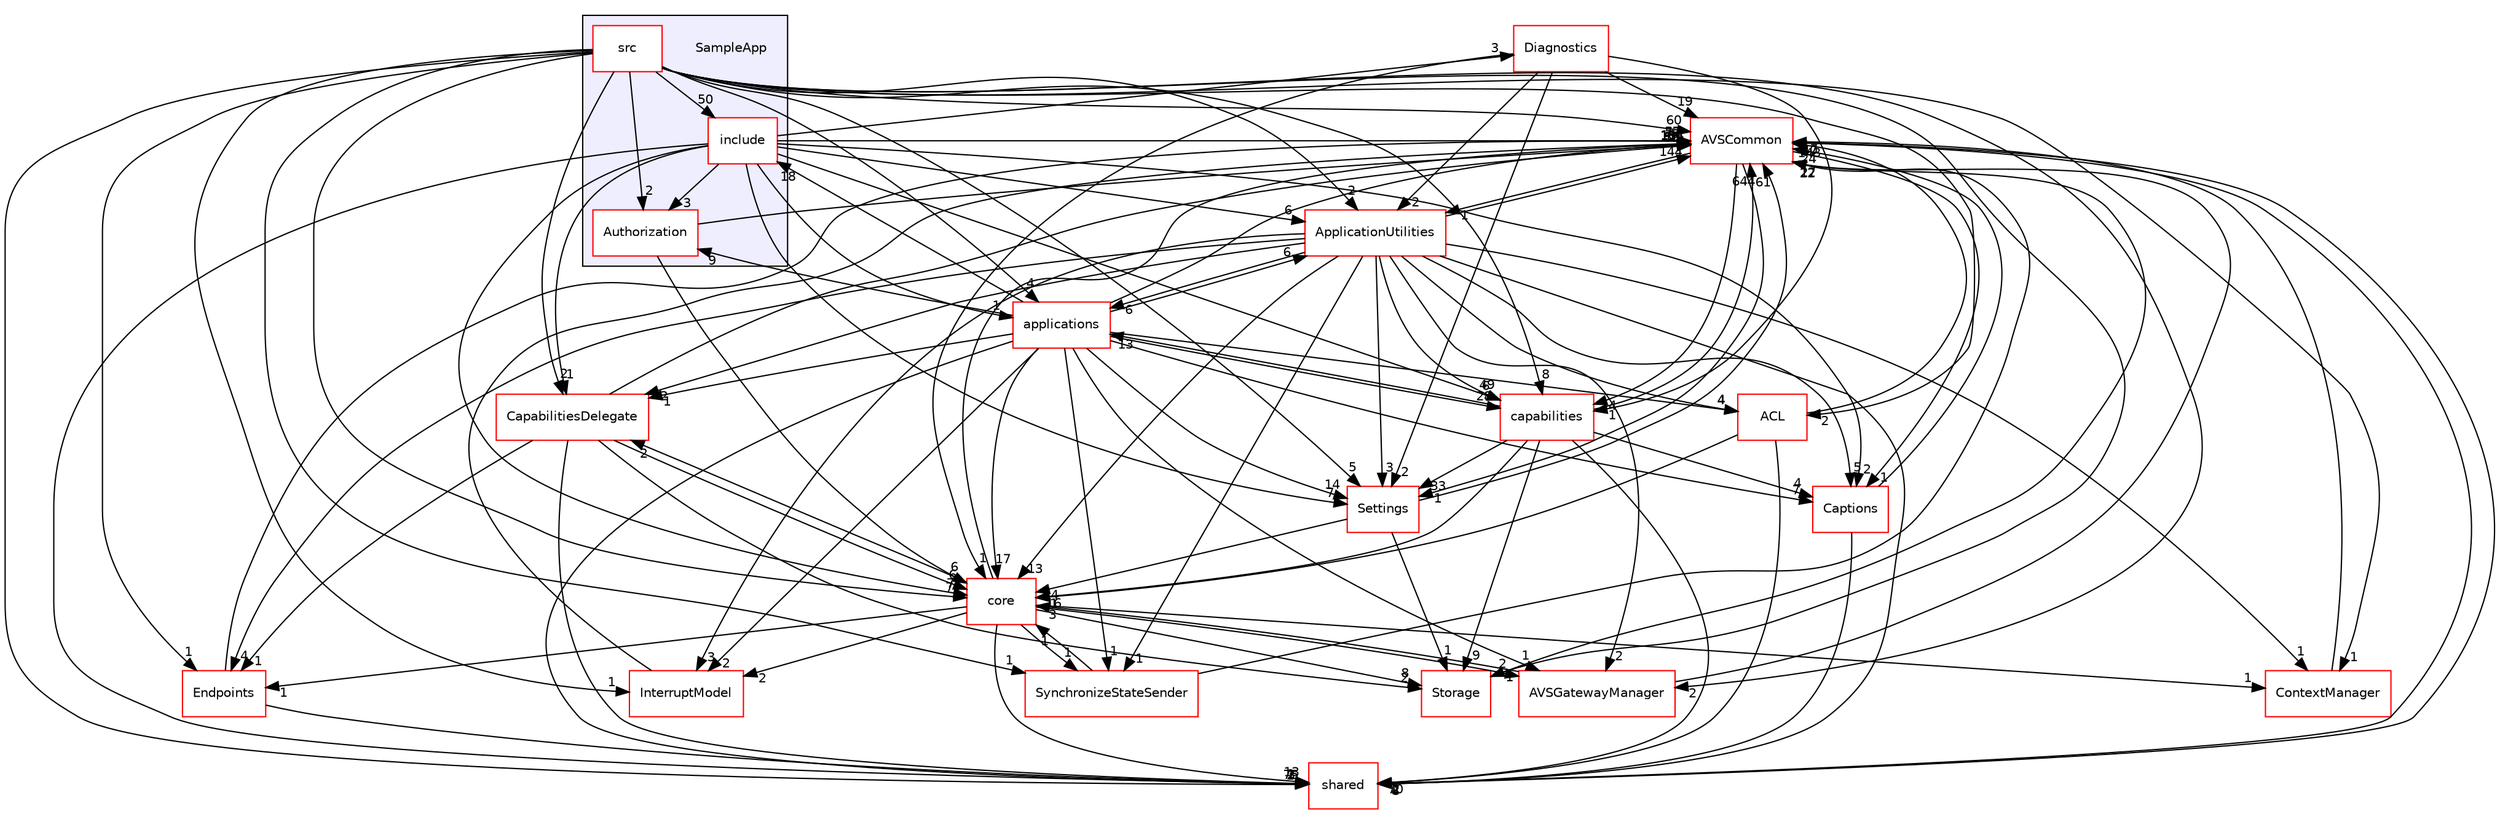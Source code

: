 digraph "/workplace/avs-device-sdk/SampleApp" {
  compound=true
  node [ fontsize="10", fontname="Helvetica"];
  edge [ labelfontsize="10", labelfontname="Helvetica"];
  subgraph clusterdir_69fa8d0f4fee2820ffc8601fbf428b42 {
    graph [ bgcolor="#eeeeff", pencolor="black", label="" URL="dir_69fa8d0f4fee2820ffc8601fbf428b42.html"];
    dir_69fa8d0f4fee2820ffc8601fbf428b42 [shape=plaintext label="SampleApp"];
    dir_cb95416188067ed3b93365313f46b1cf [shape=box label="Authorization" color="red" fillcolor="white" style="filled" URL="dir_cb95416188067ed3b93365313f46b1cf.html"];
    dir_db613c36c14f3946188c6043fb421073 [shape=box label="include" color="red" fillcolor="white" style="filled" URL="dir_db613c36c14f3946188c6043fb421073.html"];
    dir_61b1a6e3bf15e9a2bd54138c91885410 [shape=box label="src" color="red" fillcolor="white" style="filled" URL="dir_61b1a6e3bf15e9a2bd54138c91885410.html"];
  }
  dir_9982052f7ce695d12571567315b2fafa [shape=box label="shared" fillcolor="white" style="filled" color="red" URL="dir_9982052f7ce695d12571567315b2fafa.html"];
  dir_748b5abbb33df61eda67007924a1a0cb [shape=box label="ApplicationUtilities" fillcolor="white" style="filled" color="red" URL="dir_748b5abbb33df61eda67007924a1a0cb.html"];
  dir_335e938d2c12c5a13717c0a8a9316e75 [shape=box label="Diagnostics" fillcolor="white" style="filled" color="red" URL="dir_335e938d2c12c5a13717c0a8a9316e75.html"];
  dir_a6e4fee11f07c3b70486e88fe92cbbdc [shape=box label="applications" fillcolor="white" style="filled" color="red" URL="dir_a6e4fee11f07c3b70486e88fe92cbbdc.html"];
  dir_ed284a04dd0d49c135ac897057737ac2 [shape=box label="ContextManager" fillcolor="white" style="filled" color="red" URL="dir_ed284a04dd0d49c135ac897057737ac2.html"];
  dir_0a90cfc4c6fc93350190d2c91cca5e69 [shape=box label="Endpoints" fillcolor="white" style="filled" color="red" URL="dir_0a90cfc4c6fc93350190d2c91cca5e69.html"];
  dir_de0e77330fd0ab33359e90b501923c8e [shape=box label="Captions" fillcolor="white" style="filled" color="red" URL="dir_de0e77330fd0ab33359e90b501923c8e.html"];
  dir_d29c5f5a2915d6c5388c9daae4f109c7 [shape=box label="Storage" fillcolor="white" style="filled" color="red" URL="dir_d29c5f5a2915d6c5388c9daae4f109c7.html"];
  dir_8ae0dd75af039a94f4269584fb8eef13 [shape=box label="Settings" fillcolor="white" style="filled" color="red" URL="dir_8ae0dd75af039a94f4269584fb8eef13.html"];
  dir_b1dfedc9efa610ba8c818c30206ff41f [shape=box label="ACL" fillcolor="white" style="filled" color="red" URL="dir_b1dfedc9efa610ba8c818c30206ff41f.html"];
  dir_13e65effb2bde530b17b3d5eefcd0266 [shape=box label="AVSCommon" fillcolor="white" style="filled" color="red" URL="dir_13e65effb2bde530b17b3d5eefcd0266.html"];
  dir_393484519c59ac99088674c9b5ebc5b9 [shape=box label="AVSGatewayManager" fillcolor="white" style="filled" color="red" URL="dir_393484519c59ac99088674c9b5ebc5b9.html"];
  dir_4270bfced15e0e73154b13468c7c9ad9 [shape=box label="core" fillcolor="white" style="filled" color="red" URL="dir_4270bfced15e0e73154b13468c7c9ad9.html"];
  dir_1da5878b5eab0954316ec5377b4b3029 [shape=box label="InterruptModel" fillcolor="white" style="filled" color="red" URL="dir_1da5878b5eab0954316ec5377b4b3029.html"];
  dir_55f1e16e469d547c636a522dac21b8a1 [shape=box label="capabilities" fillcolor="white" style="filled" color="red" URL="dir_55f1e16e469d547c636a522dac21b8a1.html"];
  dir_3bb03bb8f5c109658007b64753c5da0f [shape=box label="SynchronizeStateSender" fillcolor="white" style="filled" color="red" URL="dir_3bb03bb8f5c109658007b64753c5da0f.html"];
  dir_924a657fe36215a0159270de1b610651 [shape=box label="CapabilitiesDelegate" fillcolor="white" style="filled" color="red" URL="dir_924a657fe36215a0159270de1b610651.html"];
  dir_61b1a6e3bf15e9a2bd54138c91885410->dir_9982052f7ce695d12571567315b2fafa [headlabel="2", labeldistance=1.5 headhref="dir_000697_000116.html"];
  dir_61b1a6e3bf15e9a2bd54138c91885410->dir_748b5abbb33df61eda67007924a1a0cb [headlabel="2", labeldistance=1.5 headhref="dir_000697_000127.html"];
  dir_61b1a6e3bf15e9a2bd54138c91885410->dir_a6e4fee11f07c3b70486e88fe92cbbdc [headlabel="4", labeldistance=1.5 headhref="dir_000697_000028.html"];
  dir_61b1a6e3bf15e9a2bd54138c91885410->dir_ed284a04dd0d49c135ac897057737ac2 [headlabel="1", labeldistance=1.5 headhref="dir_000697_000523.html"];
  dir_61b1a6e3bf15e9a2bd54138c91885410->dir_db613c36c14f3946188c6043fb421073 [headlabel="50", labeldistance=1.5 headhref="dir_000697_000132.html"];
  dir_61b1a6e3bf15e9a2bd54138c91885410->dir_0a90cfc4c6fc93350190d2c91cca5e69 [headlabel="1", labeldistance=1.5 headhref="dir_000697_000341.html"];
  dir_61b1a6e3bf15e9a2bd54138c91885410->dir_cb95416188067ed3b93365313f46b1cf [headlabel="2", labeldistance=1.5 headhref="dir_000697_000690.html"];
  dir_61b1a6e3bf15e9a2bd54138c91885410->dir_d29c5f5a2915d6c5388c9daae4f109c7 [headlabel="1", labeldistance=1.5 headhref="dir_000697_000784.html"];
  dir_61b1a6e3bf15e9a2bd54138c91885410->dir_8ae0dd75af039a94f4269584fb8eef13 [headlabel="5", labeldistance=1.5 headhref="dir_000697_000700.html"];
  dir_61b1a6e3bf15e9a2bd54138c91885410->dir_b1dfedc9efa610ba8c818c30206ff41f [headlabel="2", labeldistance=1.5 headhref="dir_000697_000000.html"];
  dir_61b1a6e3bf15e9a2bd54138c91885410->dir_13e65effb2bde530b17b3d5eefcd0266 [headlabel="60", labeldistance=1.5 headhref="dir_000697_000017.html"];
  dir_61b1a6e3bf15e9a2bd54138c91885410->dir_393484519c59ac99088674c9b5ebc5b9 [headlabel="2", labeldistance=1.5 headhref="dir_000697_000274.html"];
  dir_61b1a6e3bf15e9a2bd54138c91885410->dir_4270bfced15e0e73154b13468c7c9ad9 [headlabel="7", labeldistance=1.5 headhref="dir_000697_000528.html"];
  dir_61b1a6e3bf15e9a2bd54138c91885410->dir_1da5878b5eab0954316ec5377b4b3029 [headlabel="1", labeldistance=1.5 headhref="dir_000697_000650.html"];
  dir_61b1a6e3bf15e9a2bd54138c91885410->dir_55f1e16e469d547c636a522dac21b8a1 [headlabel="8", labeldistance=1.5 headhref="dir_000697_000163.html"];
  dir_61b1a6e3bf15e9a2bd54138c91885410->dir_3bb03bb8f5c109658007b64753c5da0f [headlabel="1", labeldistance=1.5 headhref="dir_000697_000790.html"];
  dir_61b1a6e3bf15e9a2bd54138c91885410->dir_924a657fe36215a0159270de1b610651 [headlabel="2", labeldistance=1.5 headhref="dir_000697_000009.html"];
  dir_9982052f7ce695d12571567315b2fafa->dir_13e65effb2bde530b17b3d5eefcd0266 [headlabel="40", labeldistance=1.5 headhref="dir_000116_000017.html"];
  dir_748b5abbb33df61eda67007924a1a0cb->dir_9982052f7ce695d12571567315b2fafa [headlabel="8", labeldistance=1.5 headhref="dir_000127_000116.html"];
  dir_748b5abbb33df61eda67007924a1a0cb->dir_a6e4fee11f07c3b70486e88fe92cbbdc [headlabel="6", labeldistance=1.5 headhref="dir_000127_000028.html"];
  dir_748b5abbb33df61eda67007924a1a0cb->dir_ed284a04dd0d49c135ac897057737ac2 [headlabel="1", labeldistance=1.5 headhref="dir_000127_000523.html"];
  dir_748b5abbb33df61eda67007924a1a0cb->dir_0a90cfc4c6fc93350190d2c91cca5e69 [headlabel="4", labeldistance=1.5 headhref="dir_000127_000341.html"];
  dir_748b5abbb33df61eda67007924a1a0cb->dir_de0e77330fd0ab33359e90b501923c8e [headlabel="5", labeldistance=1.5 headhref="dir_000127_000502.html"];
  dir_748b5abbb33df61eda67007924a1a0cb->dir_8ae0dd75af039a94f4269584fb8eef13 [headlabel="3", labeldistance=1.5 headhref="dir_000127_000700.html"];
  dir_748b5abbb33df61eda67007924a1a0cb->dir_b1dfedc9efa610ba8c818c30206ff41f [headlabel="4", labeldistance=1.5 headhref="dir_000127_000000.html"];
  dir_748b5abbb33df61eda67007924a1a0cb->dir_13e65effb2bde530b17b3d5eefcd0266 [headlabel="144", labeldistance=1.5 headhref="dir_000127_000017.html"];
  dir_748b5abbb33df61eda67007924a1a0cb->dir_393484519c59ac99088674c9b5ebc5b9 [headlabel="2", labeldistance=1.5 headhref="dir_000127_000274.html"];
  dir_748b5abbb33df61eda67007924a1a0cb->dir_4270bfced15e0e73154b13468c7c9ad9 [headlabel="13", labeldistance=1.5 headhref="dir_000127_000528.html"];
  dir_748b5abbb33df61eda67007924a1a0cb->dir_1da5878b5eab0954316ec5377b4b3029 [headlabel="3", labeldistance=1.5 headhref="dir_000127_000650.html"];
  dir_748b5abbb33df61eda67007924a1a0cb->dir_55f1e16e469d547c636a522dac21b8a1 [headlabel="49", labeldistance=1.5 headhref="dir_000127_000163.html"];
  dir_748b5abbb33df61eda67007924a1a0cb->dir_3bb03bb8f5c109658007b64753c5da0f [headlabel="1", labeldistance=1.5 headhref="dir_000127_000790.html"];
  dir_748b5abbb33df61eda67007924a1a0cb->dir_924a657fe36215a0159270de1b610651 [headlabel="2", labeldistance=1.5 headhref="dir_000127_000009.html"];
  dir_335e938d2c12c5a13717c0a8a9316e75->dir_748b5abbb33df61eda67007924a1a0cb [headlabel="2", labeldistance=1.5 headhref="dir_000638_000127.html"];
  dir_335e938d2c12c5a13717c0a8a9316e75->dir_8ae0dd75af039a94f4269584fb8eef13 [headlabel="2", labeldistance=1.5 headhref="dir_000638_000700.html"];
  dir_335e938d2c12c5a13717c0a8a9316e75->dir_13e65effb2bde530b17b3d5eefcd0266 [headlabel="19", labeldistance=1.5 headhref="dir_000638_000017.html"];
  dir_335e938d2c12c5a13717c0a8a9316e75->dir_4270bfced15e0e73154b13468c7c9ad9 [headlabel="1", labeldistance=1.5 headhref="dir_000638_000528.html"];
  dir_335e938d2c12c5a13717c0a8a9316e75->dir_55f1e16e469d547c636a522dac21b8a1 [headlabel="1", labeldistance=1.5 headhref="dir_000638_000163.html"];
  dir_a6e4fee11f07c3b70486e88fe92cbbdc->dir_9982052f7ce695d12571567315b2fafa [headlabel="75", labeldistance=1.5 headhref="dir_000028_000116.html"];
  dir_a6e4fee11f07c3b70486e88fe92cbbdc->dir_748b5abbb33df61eda67007924a1a0cb [headlabel="6", labeldistance=1.5 headhref="dir_000028_000127.html"];
  dir_a6e4fee11f07c3b70486e88fe92cbbdc->dir_db613c36c14f3946188c6043fb421073 [headlabel="18", labeldistance=1.5 headhref="dir_000028_000132.html"];
  dir_a6e4fee11f07c3b70486e88fe92cbbdc->dir_de0e77330fd0ab33359e90b501923c8e [headlabel="7", labeldistance=1.5 headhref="dir_000028_000502.html"];
  dir_a6e4fee11f07c3b70486e88fe92cbbdc->dir_cb95416188067ed3b93365313f46b1cf [headlabel="9", labeldistance=1.5 headhref="dir_000028_000690.html"];
  dir_a6e4fee11f07c3b70486e88fe92cbbdc->dir_8ae0dd75af039a94f4269584fb8eef13 [headlabel="14", labeldistance=1.5 headhref="dir_000028_000700.html"];
  dir_a6e4fee11f07c3b70486e88fe92cbbdc->dir_b1dfedc9efa610ba8c818c30206ff41f [headlabel="4", labeldistance=1.5 headhref="dir_000028_000000.html"];
  dir_a6e4fee11f07c3b70486e88fe92cbbdc->dir_13e65effb2bde530b17b3d5eefcd0266 [headlabel="136", labeldistance=1.5 headhref="dir_000028_000017.html"];
  dir_a6e4fee11f07c3b70486e88fe92cbbdc->dir_393484519c59ac99088674c9b5ebc5b9 [headlabel="1", labeldistance=1.5 headhref="dir_000028_000274.html"];
  dir_a6e4fee11f07c3b70486e88fe92cbbdc->dir_4270bfced15e0e73154b13468c7c9ad9 [headlabel="17", labeldistance=1.5 headhref="dir_000028_000528.html"];
  dir_a6e4fee11f07c3b70486e88fe92cbbdc->dir_1da5878b5eab0954316ec5377b4b3029 [headlabel="2", labeldistance=1.5 headhref="dir_000028_000650.html"];
  dir_a6e4fee11f07c3b70486e88fe92cbbdc->dir_55f1e16e469d547c636a522dac21b8a1 [headlabel="28", labeldistance=1.5 headhref="dir_000028_000163.html"];
  dir_a6e4fee11f07c3b70486e88fe92cbbdc->dir_3bb03bb8f5c109658007b64753c5da0f [headlabel="1", labeldistance=1.5 headhref="dir_000028_000790.html"];
  dir_a6e4fee11f07c3b70486e88fe92cbbdc->dir_924a657fe36215a0159270de1b610651 [headlabel="1", labeldistance=1.5 headhref="dir_000028_000009.html"];
  dir_ed284a04dd0d49c135ac897057737ac2->dir_13e65effb2bde530b17b3d5eefcd0266 [headlabel="17", labeldistance=1.5 headhref="dir_000523_000017.html"];
  dir_db613c36c14f3946188c6043fb421073->dir_9982052f7ce695d12571567315b2fafa [headlabel="3", labeldistance=1.5 headhref="dir_000132_000116.html"];
  dir_db613c36c14f3946188c6043fb421073->dir_748b5abbb33df61eda67007924a1a0cb [headlabel="6", labeldistance=1.5 headhref="dir_000132_000127.html"];
  dir_db613c36c14f3946188c6043fb421073->dir_335e938d2c12c5a13717c0a8a9316e75 [headlabel="3", labeldistance=1.5 headhref="dir_000132_000638.html"];
  dir_db613c36c14f3946188c6043fb421073->dir_a6e4fee11f07c3b70486e88fe92cbbdc [headlabel="1", labeldistance=1.5 headhref="dir_000132_000028.html"];
  dir_db613c36c14f3946188c6043fb421073->dir_de0e77330fd0ab33359e90b501923c8e [headlabel="2", labeldistance=1.5 headhref="dir_000132_000502.html"];
  dir_db613c36c14f3946188c6043fb421073->dir_cb95416188067ed3b93365313f46b1cf [headlabel="3", labeldistance=1.5 headhref="dir_000132_000690.html"];
  dir_db613c36c14f3946188c6043fb421073->dir_8ae0dd75af039a94f4269584fb8eef13 [headlabel="7", labeldistance=1.5 headhref="dir_000132_000700.html"];
  dir_db613c36c14f3946188c6043fb421073->dir_13e65effb2bde530b17b3d5eefcd0266 [headlabel="57", labeldistance=1.5 headhref="dir_000132_000017.html"];
  dir_db613c36c14f3946188c6043fb421073->dir_4270bfced15e0e73154b13468c7c9ad9 [headlabel="7", labeldistance=1.5 headhref="dir_000132_000528.html"];
  dir_db613c36c14f3946188c6043fb421073->dir_55f1e16e469d547c636a522dac21b8a1 [headlabel="6", labeldistance=1.5 headhref="dir_000132_000163.html"];
  dir_db613c36c14f3946188c6043fb421073->dir_924a657fe36215a0159270de1b610651 [headlabel="1", labeldistance=1.5 headhref="dir_000132_000009.html"];
  dir_0a90cfc4c6fc93350190d2c91cca5e69->dir_9982052f7ce695d12571567315b2fafa [headlabel="1", labeldistance=1.5 headhref="dir_000341_000116.html"];
  dir_0a90cfc4c6fc93350190d2c91cca5e69->dir_13e65effb2bde530b17b3d5eefcd0266 [headlabel="72", labeldistance=1.5 headhref="dir_000341_000017.html"];
  dir_de0e77330fd0ab33359e90b501923c8e->dir_9982052f7ce695d12571567315b2fafa [headlabel="4", labeldistance=1.5 headhref="dir_000502_000116.html"];
  dir_de0e77330fd0ab33359e90b501923c8e->dir_13e65effb2bde530b17b3d5eefcd0266 [headlabel="24", labeldistance=1.5 headhref="dir_000502_000017.html"];
  dir_cb95416188067ed3b93365313f46b1cf->dir_13e65effb2bde530b17b3d5eefcd0266 [headlabel="13", labeldistance=1.5 headhref="dir_000690_000017.html"];
  dir_cb95416188067ed3b93365313f46b1cf->dir_4270bfced15e0e73154b13468c7c9ad9 [headlabel="6", labeldistance=1.5 headhref="dir_000690_000528.html"];
  dir_d29c5f5a2915d6c5388c9daae4f109c7->dir_13e65effb2bde530b17b3d5eefcd0266 [headlabel="12", labeldistance=1.5 headhref="dir_000784_000017.html"];
  dir_8ae0dd75af039a94f4269584fb8eef13->dir_d29c5f5a2915d6c5388c9daae4f109c7 [headlabel="1", labeldistance=1.5 headhref="dir_000700_000784.html"];
  dir_8ae0dd75af039a94f4269584fb8eef13->dir_13e65effb2bde530b17b3d5eefcd0266 [headlabel="61", labeldistance=1.5 headhref="dir_000700_000017.html"];
  dir_8ae0dd75af039a94f4269584fb8eef13->dir_4270bfced15e0e73154b13468c7c9ad9 [headlabel="4", labeldistance=1.5 headhref="dir_000700_000528.html"];
  dir_b1dfedc9efa610ba8c818c30206ff41f->dir_9982052f7ce695d12571567315b2fafa [headlabel="2", labeldistance=1.5 headhref="dir_000000_000116.html"];
  dir_b1dfedc9efa610ba8c818c30206ff41f->dir_13e65effb2bde530b17b3d5eefcd0266 [headlabel="143", labeldistance=1.5 headhref="dir_000000_000017.html"];
  dir_b1dfedc9efa610ba8c818c30206ff41f->dir_4270bfced15e0e73154b13468c7c9ad9 [headlabel="1", labeldistance=1.5 headhref="dir_000000_000528.html"];
  dir_13e65effb2bde530b17b3d5eefcd0266->dir_9982052f7ce695d12571567315b2fafa [headlabel="2", labeldistance=1.5 headhref="dir_000017_000116.html"];
  dir_13e65effb2bde530b17b3d5eefcd0266->dir_748b5abbb33df61eda67007924a1a0cb [headlabel="1", labeldistance=1.5 headhref="dir_000017_000127.html"];
  dir_13e65effb2bde530b17b3d5eefcd0266->dir_de0e77330fd0ab33359e90b501923c8e [headlabel="1", labeldistance=1.5 headhref="dir_000017_000502.html"];
  dir_13e65effb2bde530b17b3d5eefcd0266->dir_8ae0dd75af039a94f4269584fb8eef13 [headlabel="1", labeldistance=1.5 headhref="dir_000017_000700.html"];
  dir_13e65effb2bde530b17b3d5eefcd0266->dir_55f1e16e469d547c636a522dac21b8a1 [headlabel="4", labeldistance=1.5 headhref="dir_000017_000163.html"];
  dir_393484519c59ac99088674c9b5ebc5b9->dir_13e65effb2bde530b17b3d5eefcd0266 [headlabel="27", labeldistance=1.5 headhref="dir_000274_000017.html"];
  dir_393484519c59ac99088674c9b5ebc5b9->dir_4270bfced15e0e73154b13468c7c9ad9 [headlabel="3", labeldistance=1.5 headhref="dir_000274_000528.html"];
  dir_4270bfced15e0e73154b13468c7c9ad9->dir_9982052f7ce695d12571567315b2fafa [headlabel="13", labeldistance=1.5 headhref="dir_000528_000116.html"];
  dir_4270bfced15e0e73154b13468c7c9ad9->dir_ed284a04dd0d49c135ac897057737ac2 [headlabel="1", labeldistance=1.5 headhref="dir_000528_000523.html"];
  dir_4270bfced15e0e73154b13468c7c9ad9->dir_0a90cfc4c6fc93350190d2c91cca5e69 [headlabel="1", labeldistance=1.5 headhref="dir_000528_000341.html"];
  dir_4270bfced15e0e73154b13468c7c9ad9->dir_d29c5f5a2915d6c5388c9daae4f109c7 [headlabel="8", labeldistance=1.5 headhref="dir_000528_000784.html"];
  dir_4270bfced15e0e73154b13468c7c9ad9->dir_13e65effb2bde530b17b3d5eefcd0266 [headlabel="114", labeldistance=1.5 headhref="dir_000528_000017.html"];
  dir_4270bfced15e0e73154b13468c7c9ad9->dir_393484519c59ac99088674c9b5ebc5b9 [headlabel="2", labeldistance=1.5 headhref="dir_000528_000274.html"];
  dir_4270bfced15e0e73154b13468c7c9ad9->dir_1da5878b5eab0954316ec5377b4b3029 [headlabel="2", labeldistance=1.5 headhref="dir_000528_000650.html"];
  dir_4270bfced15e0e73154b13468c7c9ad9->dir_3bb03bb8f5c109658007b64753c5da0f [headlabel="1", labeldistance=1.5 headhref="dir_000528_000790.html"];
  dir_4270bfced15e0e73154b13468c7c9ad9->dir_924a657fe36215a0159270de1b610651 [headlabel="2", labeldistance=1.5 headhref="dir_000528_000009.html"];
  dir_1da5878b5eab0954316ec5377b4b3029->dir_13e65effb2bde530b17b3d5eefcd0266 [headlabel="6", labeldistance=1.5 headhref="dir_000650_000017.html"];
  dir_55f1e16e469d547c636a522dac21b8a1->dir_9982052f7ce695d12571567315b2fafa [headlabel="70", labeldistance=1.5 headhref="dir_000163_000116.html"];
  dir_55f1e16e469d547c636a522dac21b8a1->dir_a6e4fee11f07c3b70486e88fe92cbbdc [headlabel="13", labeldistance=1.5 headhref="dir_000163_000028.html"];
  dir_55f1e16e469d547c636a522dac21b8a1->dir_de0e77330fd0ab33359e90b501923c8e [headlabel="4", labeldistance=1.5 headhref="dir_000163_000502.html"];
  dir_55f1e16e469d547c636a522dac21b8a1->dir_d29c5f5a2915d6c5388c9daae4f109c7 [headlabel="9", labeldistance=1.5 headhref="dir_000163_000784.html"];
  dir_55f1e16e469d547c636a522dac21b8a1->dir_8ae0dd75af039a94f4269584fb8eef13 [headlabel="33", labeldistance=1.5 headhref="dir_000163_000700.html"];
  dir_55f1e16e469d547c636a522dac21b8a1->dir_13e65effb2bde530b17b3d5eefcd0266 [headlabel="644", labeldistance=1.5 headhref="dir_000163_000017.html"];
  dir_55f1e16e469d547c636a522dac21b8a1->dir_4270bfced15e0e73154b13468c7c9ad9 [headlabel="16", labeldistance=1.5 headhref="dir_000163_000528.html"];
  dir_3bb03bb8f5c109658007b64753c5da0f->dir_13e65effb2bde530b17b3d5eefcd0266 [headlabel="22", labeldistance=1.5 headhref="dir_000790_000017.html"];
  dir_3bb03bb8f5c109658007b64753c5da0f->dir_4270bfced15e0e73154b13468c7c9ad9 [headlabel="1", labeldistance=1.5 headhref="dir_000790_000528.html"];
  dir_924a657fe36215a0159270de1b610651->dir_9982052f7ce695d12571567315b2fafa [headlabel="1", labeldistance=1.5 headhref="dir_000009_000116.html"];
  dir_924a657fe36215a0159270de1b610651->dir_0a90cfc4c6fc93350190d2c91cca5e69 [headlabel="1", labeldistance=1.5 headhref="dir_000009_000341.html"];
  dir_924a657fe36215a0159270de1b610651->dir_d29c5f5a2915d6c5388c9daae4f109c7 [headlabel="2", labeldistance=1.5 headhref="dir_000009_000784.html"];
  dir_924a657fe36215a0159270de1b610651->dir_13e65effb2bde530b17b3d5eefcd0266 [headlabel="59", labeldistance=1.5 headhref="dir_000009_000017.html"];
  dir_924a657fe36215a0159270de1b610651->dir_4270bfced15e0e73154b13468c7c9ad9 [headlabel="6", labeldistance=1.5 headhref="dir_000009_000528.html"];
}
